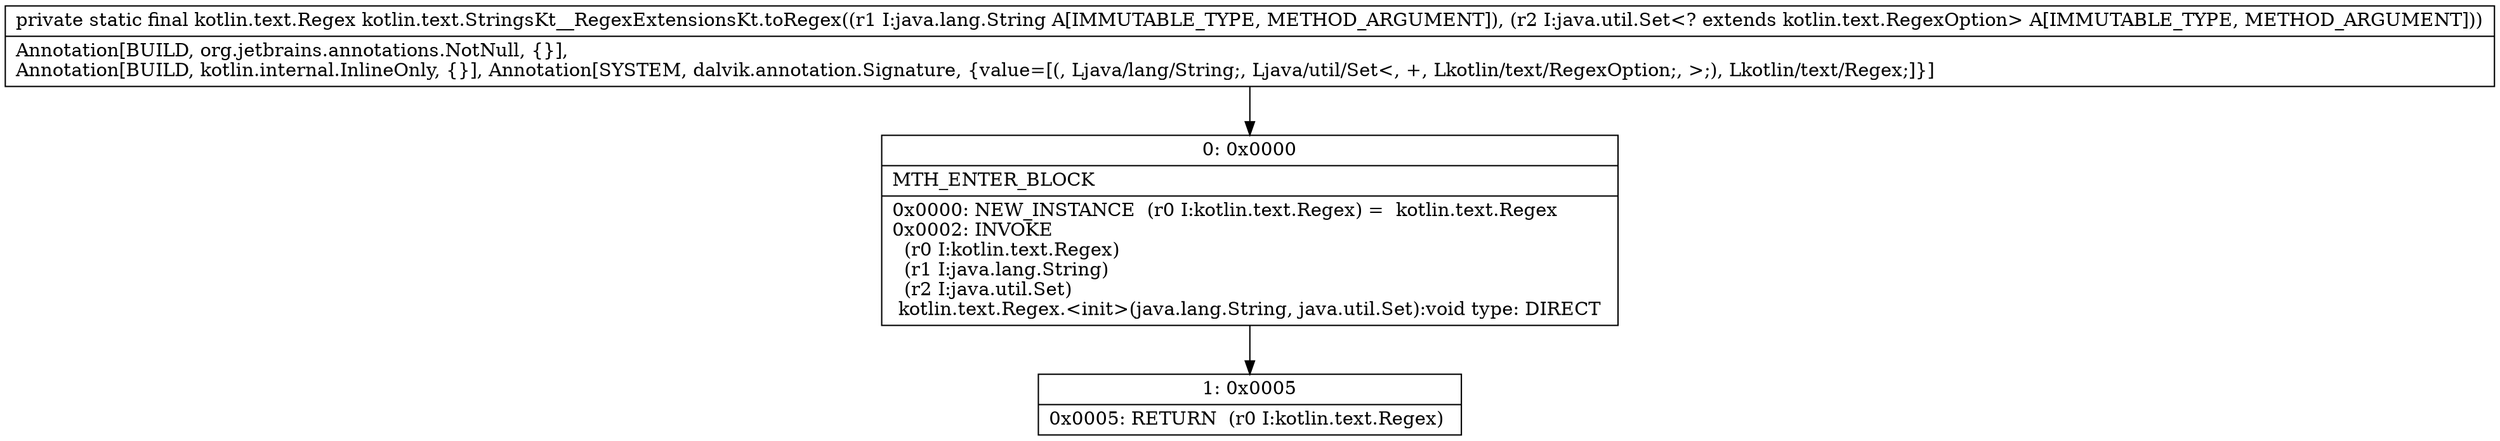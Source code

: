 digraph "CFG forkotlin.text.StringsKt__RegexExtensionsKt.toRegex(Ljava\/lang\/String;Ljava\/util\/Set;)Lkotlin\/text\/Regex;" {
Node_0 [shape=record,label="{0\:\ 0x0000|MTH_ENTER_BLOCK\l|0x0000: NEW_INSTANCE  (r0 I:kotlin.text.Regex) =  kotlin.text.Regex \l0x0002: INVOKE  \l  (r0 I:kotlin.text.Regex)\l  (r1 I:java.lang.String)\l  (r2 I:java.util.Set)\l kotlin.text.Regex.\<init\>(java.lang.String, java.util.Set):void type: DIRECT \l}"];
Node_1 [shape=record,label="{1\:\ 0x0005|0x0005: RETURN  (r0 I:kotlin.text.Regex) \l}"];
MethodNode[shape=record,label="{private static final kotlin.text.Regex kotlin.text.StringsKt__RegexExtensionsKt.toRegex((r1 I:java.lang.String A[IMMUTABLE_TYPE, METHOD_ARGUMENT]), (r2 I:java.util.Set\<? extends kotlin.text.RegexOption\> A[IMMUTABLE_TYPE, METHOD_ARGUMENT]))  | Annotation[BUILD, org.jetbrains.annotations.NotNull, \{\}], \lAnnotation[BUILD, kotlin.internal.InlineOnly, \{\}], Annotation[SYSTEM, dalvik.annotation.Signature, \{value=[(, Ljava\/lang\/String;, Ljava\/util\/Set\<, +, Lkotlin\/text\/RegexOption;, \>;), Lkotlin\/text\/Regex;]\}]\l}"];
MethodNode -> Node_0;
Node_0 -> Node_1;
}

